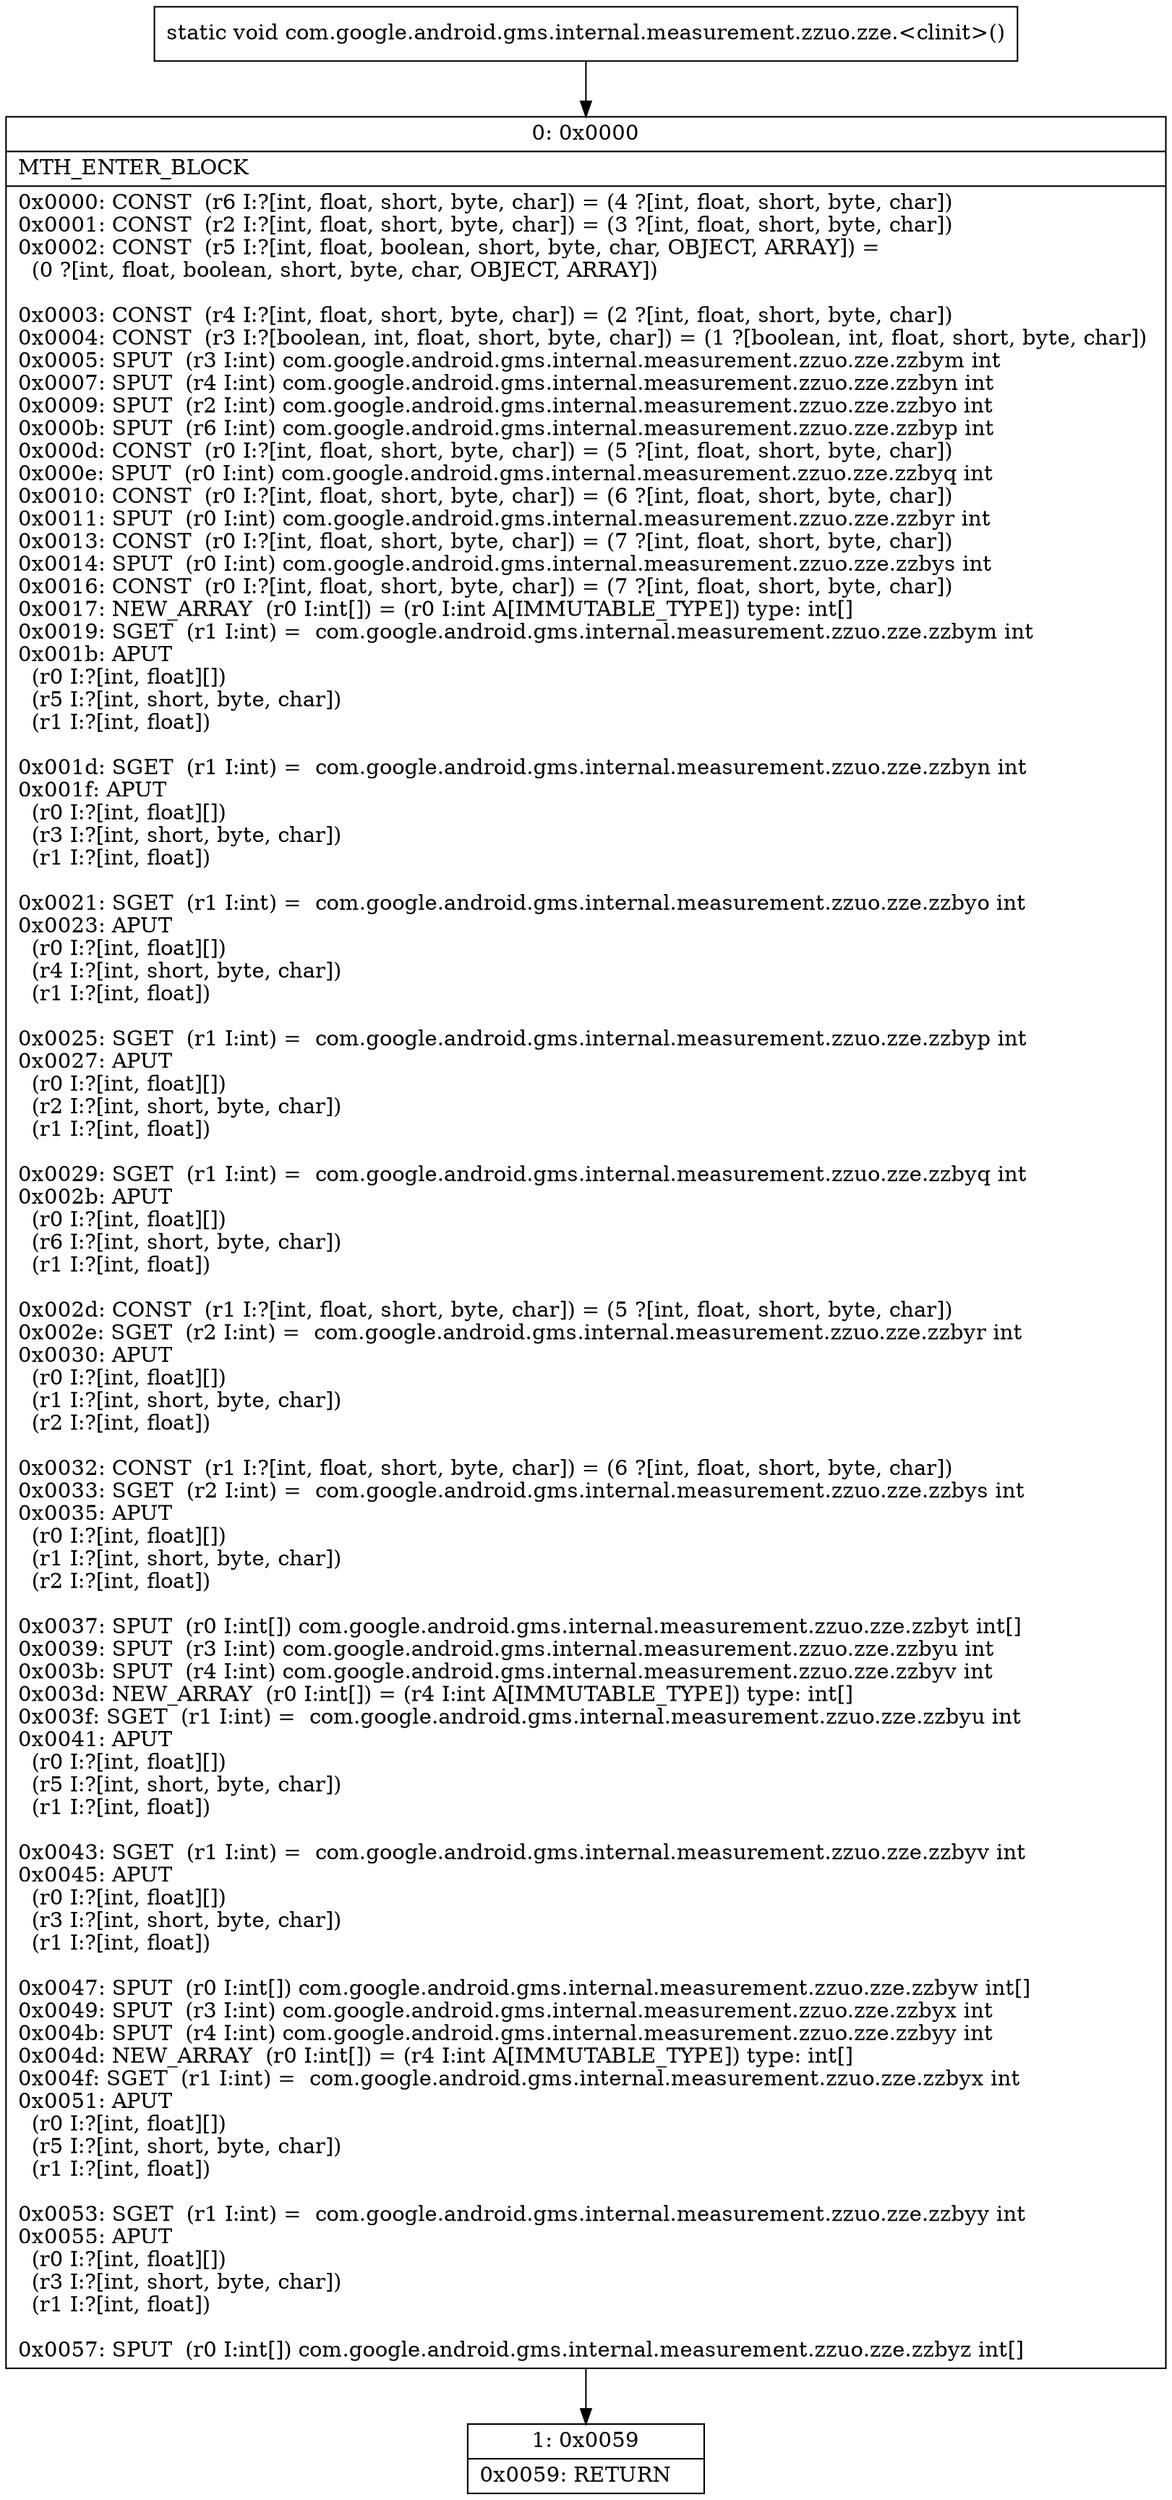digraph "CFG forcom.google.android.gms.internal.measurement.zzuo.zze.\<clinit\>()V" {
Node_0 [shape=record,label="{0\:\ 0x0000|MTH_ENTER_BLOCK\l|0x0000: CONST  (r6 I:?[int, float, short, byte, char]) = (4 ?[int, float, short, byte, char]) \l0x0001: CONST  (r2 I:?[int, float, short, byte, char]) = (3 ?[int, float, short, byte, char]) \l0x0002: CONST  (r5 I:?[int, float, boolean, short, byte, char, OBJECT, ARRAY]) = \l  (0 ?[int, float, boolean, short, byte, char, OBJECT, ARRAY])\l \l0x0003: CONST  (r4 I:?[int, float, short, byte, char]) = (2 ?[int, float, short, byte, char]) \l0x0004: CONST  (r3 I:?[boolean, int, float, short, byte, char]) = (1 ?[boolean, int, float, short, byte, char]) \l0x0005: SPUT  (r3 I:int) com.google.android.gms.internal.measurement.zzuo.zze.zzbym int \l0x0007: SPUT  (r4 I:int) com.google.android.gms.internal.measurement.zzuo.zze.zzbyn int \l0x0009: SPUT  (r2 I:int) com.google.android.gms.internal.measurement.zzuo.zze.zzbyo int \l0x000b: SPUT  (r6 I:int) com.google.android.gms.internal.measurement.zzuo.zze.zzbyp int \l0x000d: CONST  (r0 I:?[int, float, short, byte, char]) = (5 ?[int, float, short, byte, char]) \l0x000e: SPUT  (r0 I:int) com.google.android.gms.internal.measurement.zzuo.zze.zzbyq int \l0x0010: CONST  (r0 I:?[int, float, short, byte, char]) = (6 ?[int, float, short, byte, char]) \l0x0011: SPUT  (r0 I:int) com.google.android.gms.internal.measurement.zzuo.zze.zzbyr int \l0x0013: CONST  (r0 I:?[int, float, short, byte, char]) = (7 ?[int, float, short, byte, char]) \l0x0014: SPUT  (r0 I:int) com.google.android.gms.internal.measurement.zzuo.zze.zzbys int \l0x0016: CONST  (r0 I:?[int, float, short, byte, char]) = (7 ?[int, float, short, byte, char]) \l0x0017: NEW_ARRAY  (r0 I:int[]) = (r0 I:int A[IMMUTABLE_TYPE]) type: int[] \l0x0019: SGET  (r1 I:int) =  com.google.android.gms.internal.measurement.zzuo.zze.zzbym int \l0x001b: APUT  \l  (r0 I:?[int, float][])\l  (r5 I:?[int, short, byte, char])\l  (r1 I:?[int, float])\l \l0x001d: SGET  (r1 I:int) =  com.google.android.gms.internal.measurement.zzuo.zze.zzbyn int \l0x001f: APUT  \l  (r0 I:?[int, float][])\l  (r3 I:?[int, short, byte, char])\l  (r1 I:?[int, float])\l \l0x0021: SGET  (r1 I:int) =  com.google.android.gms.internal.measurement.zzuo.zze.zzbyo int \l0x0023: APUT  \l  (r0 I:?[int, float][])\l  (r4 I:?[int, short, byte, char])\l  (r1 I:?[int, float])\l \l0x0025: SGET  (r1 I:int) =  com.google.android.gms.internal.measurement.zzuo.zze.zzbyp int \l0x0027: APUT  \l  (r0 I:?[int, float][])\l  (r2 I:?[int, short, byte, char])\l  (r1 I:?[int, float])\l \l0x0029: SGET  (r1 I:int) =  com.google.android.gms.internal.measurement.zzuo.zze.zzbyq int \l0x002b: APUT  \l  (r0 I:?[int, float][])\l  (r6 I:?[int, short, byte, char])\l  (r1 I:?[int, float])\l \l0x002d: CONST  (r1 I:?[int, float, short, byte, char]) = (5 ?[int, float, short, byte, char]) \l0x002e: SGET  (r2 I:int) =  com.google.android.gms.internal.measurement.zzuo.zze.zzbyr int \l0x0030: APUT  \l  (r0 I:?[int, float][])\l  (r1 I:?[int, short, byte, char])\l  (r2 I:?[int, float])\l \l0x0032: CONST  (r1 I:?[int, float, short, byte, char]) = (6 ?[int, float, short, byte, char]) \l0x0033: SGET  (r2 I:int) =  com.google.android.gms.internal.measurement.zzuo.zze.zzbys int \l0x0035: APUT  \l  (r0 I:?[int, float][])\l  (r1 I:?[int, short, byte, char])\l  (r2 I:?[int, float])\l \l0x0037: SPUT  (r0 I:int[]) com.google.android.gms.internal.measurement.zzuo.zze.zzbyt int[] \l0x0039: SPUT  (r3 I:int) com.google.android.gms.internal.measurement.zzuo.zze.zzbyu int \l0x003b: SPUT  (r4 I:int) com.google.android.gms.internal.measurement.zzuo.zze.zzbyv int \l0x003d: NEW_ARRAY  (r0 I:int[]) = (r4 I:int A[IMMUTABLE_TYPE]) type: int[] \l0x003f: SGET  (r1 I:int) =  com.google.android.gms.internal.measurement.zzuo.zze.zzbyu int \l0x0041: APUT  \l  (r0 I:?[int, float][])\l  (r5 I:?[int, short, byte, char])\l  (r1 I:?[int, float])\l \l0x0043: SGET  (r1 I:int) =  com.google.android.gms.internal.measurement.zzuo.zze.zzbyv int \l0x0045: APUT  \l  (r0 I:?[int, float][])\l  (r3 I:?[int, short, byte, char])\l  (r1 I:?[int, float])\l \l0x0047: SPUT  (r0 I:int[]) com.google.android.gms.internal.measurement.zzuo.zze.zzbyw int[] \l0x0049: SPUT  (r3 I:int) com.google.android.gms.internal.measurement.zzuo.zze.zzbyx int \l0x004b: SPUT  (r4 I:int) com.google.android.gms.internal.measurement.zzuo.zze.zzbyy int \l0x004d: NEW_ARRAY  (r0 I:int[]) = (r4 I:int A[IMMUTABLE_TYPE]) type: int[] \l0x004f: SGET  (r1 I:int) =  com.google.android.gms.internal.measurement.zzuo.zze.zzbyx int \l0x0051: APUT  \l  (r0 I:?[int, float][])\l  (r5 I:?[int, short, byte, char])\l  (r1 I:?[int, float])\l \l0x0053: SGET  (r1 I:int) =  com.google.android.gms.internal.measurement.zzuo.zze.zzbyy int \l0x0055: APUT  \l  (r0 I:?[int, float][])\l  (r3 I:?[int, short, byte, char])\l  (r1 I:?[int, float])\l \l0x0057: SPUT  (r0 I:int[]) com.google.android.gms.internal.measurement.zzuo.zze.zzbyz int[] \l}"];
Node_1 [shape=record,label="{1\:\ 0x0059|0x0059: RETURN   \l}"];
MethodNode[shape=record,label="{static void com.google.android.gms.internal.measurement.zzuo.zze.\<clinit\>() }"];
MethodNode -> Node_0;
Node_0 -> Node_1;
}

